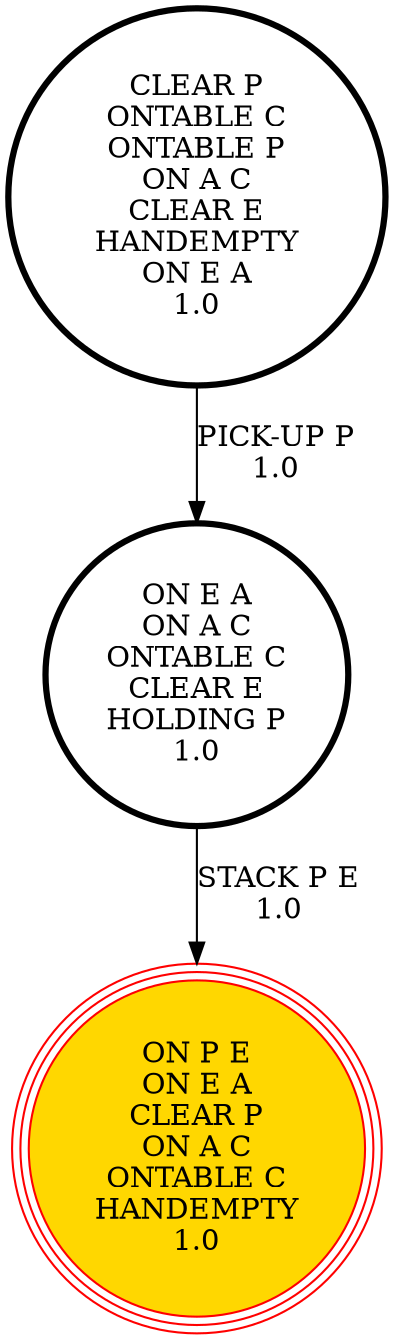 digraph {
"ON E A\nON A C\nONTABLE C\nCLEAR E\nHOLDING P\n1.0\n" -> "ON P E\nON E A\nCLEAR P\nON A C\nONTABLE C\nHANDEMPTY\n1.0\n"[label="STACK P E\n1.0\n"];
"CLEAR P\nONTABLE C\nONTABLE P\nON A C\nCLEAR E\nHANDEMPTY\nON E A\n1.0\n" -> "ON E A\nON A C\nONTABLE C\nCLEAR E\nHOLDING P\n1.0\n"[label="PICK-UP P\n1.0\n"];
"ON P E\nON E A\nCLEAR P\nON A C\nONTABLE C\nHANDEMPTY\n1.0\n" [shape=circle, style=filled color=red, fillcolor=gold, peripheries=3];
"ON E A\nON A C\nONTABLE C\nCLEAR E\nHOLDING P\n1.0\n" [shape=circle, penwidth=3];
"CLEAR P\nONTABLE C\nONTABLE P\nON A C\nCLEAR E\nHANDEMPTY\nON E A\n1.0\n" [shape=circle, penwidth=3];
"ON P E\nON E A\nCLEAR P\nON A C\nONTABLE C\nHANDEMPTY\n1.0\n" [shape=circle, style=filled color=red, fillcolor=gold, peripheries=3];
}
